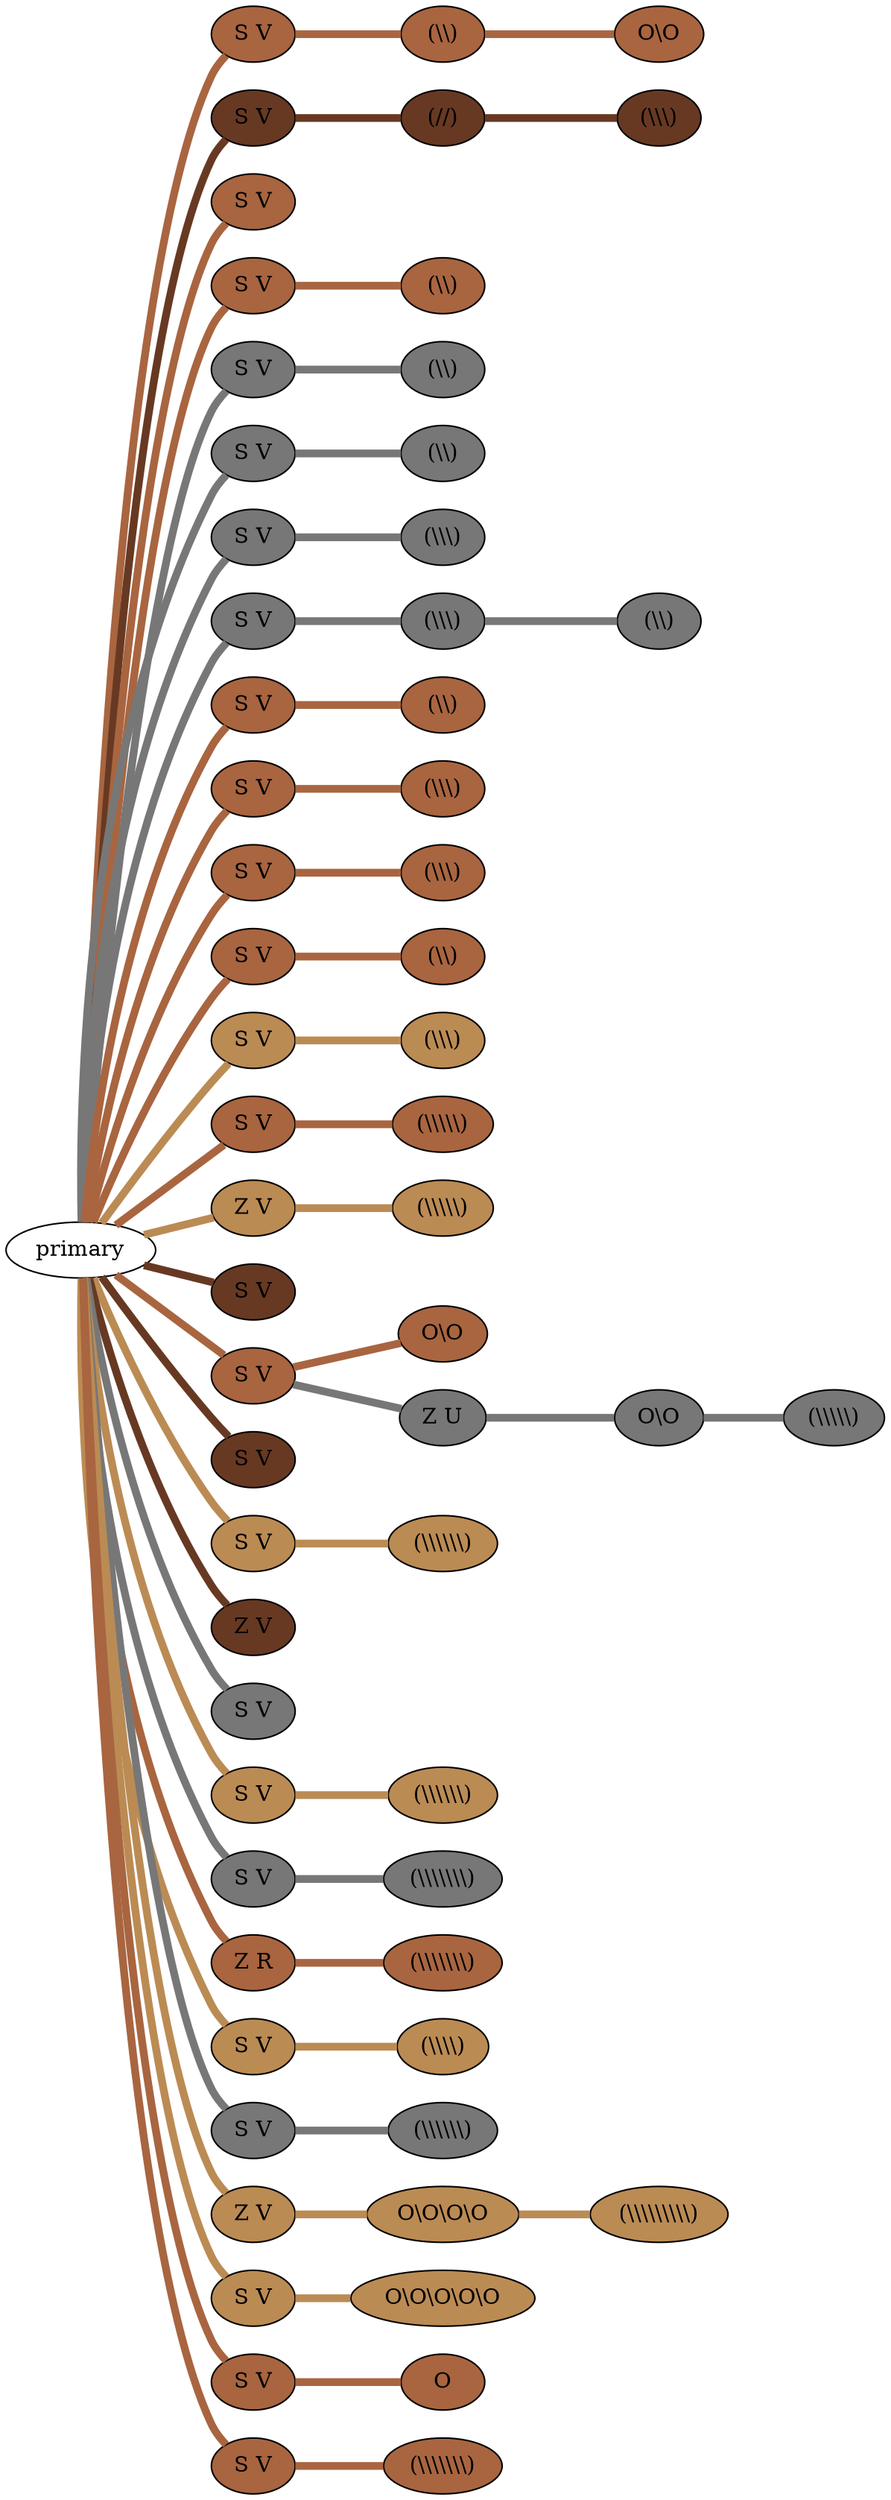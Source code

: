 graph {
 graph [rankdir=LR]
"1" [qtype="pendant_node", pendant_colors="#A86540", pendant_ply="S", pendant_attach="V", pendant_length="25", label="S V", style=filled, fillcolor="#A86540"]
"primary" -- "1" [qtype="pendant_link",penwidth=5,color="#A86540"]
"1:0" [qtype="knot_node", knot_value="2", knot_type="L", knot_position="10.0", knot_spin="Z", label="(\\\\)", style=filled, fillcolor="#A86540"]
"1" -- "1:0" [qtype="knot_link",penwidth=5,color="#A86540"]
"1:1" [qtype="knot_node", knot_value="2", knot_type="S", knot_position="15.5", knot_spin="Z", label="O\\O", style=filled, fillcolor="#A86540"]
"1:0" -- "1:1" [qtype="knot_link",penwidth=5,color="#A86540"]
"2" [qtype="pendant_node", pendant_colors="#673923", pendant_ply="S", pendant_attach="V", pendant_length="24", label="S V", style=filled, fillcolor="#673923"]
"primary" -- "2" [qtype="pendant_link",penwidth=5,color="#673923"]
"2:0" [qtype="knot_node", knot_value="2", knot_type="L", knot_position="8.5", knot_spin="S", label="(//)", style=filled, fillcolor="#673923"]
"2" -- "2:0" [qtype="knot_link",penwidth=5,color="#673923"]
"2:1" [qtype="knot_node", knot_value="3", knot_type="L", knot_position="14.0", knot_spin="Z", label="(\\\\\\)", style=filled, fillcolor="#673923"]
"2:0" -- "2:1" [qtype="knot_link",penwidth=5,color="#673923"]
"3" [qtype="pendant_node", pendant_colors="#A86540", pendant_ply="S", pendant_attach="V", pendant_length="28", label="S V", style=filled, fillcolor="#A86540"]
"primary" -- "3" [qtype="pendant_link",penwidth=5,color="#A86540"]
"4" [qtype="pendant_node", pendant_colors="#A86540", pendant_ply="S", pendant_attach="V", pendant_length="26", label="S V", style=filled, fillcolor="#A86540"]
"primary" -- "4" [qtype="pendant_link",penwidth=5,color="#A86540"]
"4:0" [qtype="knot_node", knot_value="2", knot_type="L", knot_position="9.0", knot_spin="Z", label="(\\\\)", style=filled, fillcolor="#A86540"]
"4" -- "4:0" [qtype="knot_link",penwidth=5,color="#A86540"]
"5" [qtype="pendant_node", pendant_colors="#777777", pendant_ply="S", pendant_attach="V", pendant_length="22", label="S V", style=filled, fillcolor="#777777"]
"primary" -- "5" [qtype="pendant_link",penwidth=5,color="#777777"]
"5:0" [qtype="knot_node", knot_value="2", knot_type="L", knot_position="8.0", knot_spin="Z", label="(\\\\)", style=filled, fillcolor="#777777"]
"5" -- "5:0" [qtype="knot_link",penwidth=5,color="#777777"]
"6" [qtype="pendant_node", pendant_colors="#777777", pendant_ply="S", pendant_attach="V", pendant_length="22", label="S V", style=filled, fillcolor="#777777"]
"primary" -- "6" [qtype="pendant_link",penwidth=5,color="#777777"]
"6:0" [qtype="knot_node", knot_value="2", knot_type="L", knot_position="8.5", knot_spin="Z", label="(\\\\)", style=filled, fillcolor="#777777"]
"6" -- "6:0" [qtype="knot_link",penwidth=5,color="#777777"]
"7" [qtype="pendant_node", pendant_colors="#777777", pendant_ply="S", pendant_attach="V", pendant_length="22", label="S V", style=filled, fillcolor="#777777"]
"primary" -- "7" [qtype="pendant_link",penwidth=5,color="#777777"]
"7:0" [qtype="knot_node", knot_value="3", knot_type="L", knot_position="9.5", knot_spin="Z", label="(\\\\\\)", style=filled, fillcolor="#777777"]
"7" -- "7:0" [qtype="knot_link",penwidth=5,color="#777777"]
"8" [qtype="pendant_node", pendant_colors="#777777", pendant_ply="S", pendant_attach="V", pendant_length="21", label="S V", style=filled, fillcolor="#777777"]
"primary" -- "8" [qtype="pendant_link",penwidth=5,color="#777777"]
"8:0" [qtype="knot_node", knot_value="3", knot_type="L", knot_position="8.5", knot_spin="Z", label="(\\\\\\)", style=filled, fillcolor="#777777"]
"8" -- "8:0" [qtype="knot_link",penwidth=5,color="#777777"]
"8:1" [qtype="knot_node", knot_value="2", knot_type="L", knot_position="11.0", knot_spin="Z", label="(\\\\)", style=filled, fillcolor="#777777"]
"8:0" -- "8:1" [qtype="knot_link",penwidth=5,color="#777777"]
"9" [qtype="pendant_node", pendant_colors="#A86540", pendant_ply="S", pendant_attach="V", pendant_length="23", label="S V", style=filled, fillcolor="#A86540"]
"primary" -- "9" [qtype="pendant_link",penwidth=5,color="#A86540"]
"9:0" [qtype="knot_node", knot_value="2", knot_type="L", knot_position="9.0", knot_spin="Z", label="(\\\\)", style=filled, fillcolor="#A86540"]
"9" -- "9:0" [qtype="knot_link",penwidth=5,color="#A86540"]
"10" [qtype="pendant_node", pendant_colors="#A86540", pendant_ply="S", pendant_attach="V", pendant_length="10", label="S V", style=filled, fillcolor="#A86540"]
"primary" -- "10" [qtype="pendant_link",penwidth=5,color="#A86540"]
"10:0" [qtype="knot_node", knot_value="3", knot_type="L", knot_position="7.0", knot_spin="Z", label="(\\\\\\)", style=filled, fillcolor="#A86540"]
"10" -- "10:0" [qtype="knot_link",penwidth=5,color="#A86540"]
"11" [qtype="pendant_node", pendant_colors="#A86540", pendant_ply="S", pendant_attach="V", pendant_length="20", label="S V", style=filled, fillcolor="#A86540"]
"primary" -- "11" [qtype="pendant_link",penwidth=5,color="#A86540"]
"11:0" [qtype="knot_node", knot_value="3", knot_type="L", knot_position="9.0", knot_spin="Z", label="(\\\\\\)", style=filled, fillcolor="#A86540"]
"11" -- "11:0" [qtype="knot_link",penwidth=5,color="#A86540"]
"12" [qtype="pendant_node", pendant_colors="#A86540", pendant_ply="S", pendant_attach="V", pendant_length="23", label="S V", style=filled, fillcolor="#A86540"]
"primary" -- "12" [qtype="pendant_link",penwidth=5,color="#A86540"]
"12:0" [qtype="knot_node", knot_value="2", knot_type="L", knot_position="8.0", knot_spin="Z", label="(\\\\)", style=filled, fillcolor="#A86540"]
"12" -- "12:0" [qtype="knot_link",penwidth=5,color="#A86540"]
"13" [qtype="pendant_node", pendant_colors="#BB8B54", pendant_ply="S", pendant_attach="V", pendant_length="26", label="S V", style=filled, fillcolor="#BB8B54"]
"primary" -- "13" [qtype="pendant_link",penwidth=5,color="#BB8B54"]
"13:0" [qtype="knot_node", knot_value="3", knot_type="L", knot_position="8.0", knot_spin="Z", label="(\\\\\\)", style=filled, fillcolor="#BB8B54"]
"13" -- "13:0" [qtype="knot_link",penwidth=5,color="#BB8B54"]
"14" [qtype="pendant_node", pendant_colors="#A86540", pendant_ply="S", pendant_attach="V", pendant_length="24", label="S V", style=filled, fillcolor="#A86540"]
"primary" -- "14" [qtype="pendant_link",penwidth=5,color="#A86540"]
"14:0" [qtype="knot_node", knot_value="5", knot_type="L", knot_position="8.5", knot_spin="Z", label="(\\\\\\\\\\)", style=filled, fillcolor="#A86540"]
"14" -- "14:0" [qtype="knot_link",penwidth=5,color="#A86540"]
"15" [qtype="pendant_node", pendant_colors="#BB8B54", pendant_ply="Z", pendant_attach="V", pendant_length="31", label="Z V", style=filled, fillcolor="#BB8B54"]
"primary" -- "15" [qtype="pendant_link",penwidth=5,color="#BB8B54"]
"15:0" [qtype="knot_node", knot_value="5", knot_type="L", knot_position="10.0", knot_spin="Z", label="(\\\\\\\\\\)", style=filled, fillcolor="#BB8B54"]
"15" -- "15:0" [qtype="knot_link",penwidth=5,color="#BB8B54"]
"16" [qtype="pendant_node", pendant_colors="#673923", pendant_ply="S", pendant_attach="V", pendant_length="7", label="S V", style=filled, fillcolor="#673923"]
"primary" -- "16" [qtype="pendant_link",penwidth=5,color="#673923"]
"17" [qtype="pendant_node", pendant_colors="#A86540", pendant_ply="S", pendant_attach="V", pendant_length="11", label="S V", style=filled, fillcolor="#A86540"]
"primary" -- "17" [qtype="pendant_link",penwidth=5,color="#A86540"]
"17:0" [qtype="knot_node", knot_value="2", knot_type="S", knot_position="2.0", knot_spin="Z", label="O\\O", style=filled, fillcolor="#A86540"]
"17" -- "17:0" [qtype="knot_link",penwidth=5,color="#A86540"]
"17s1" [qtype="pendant_node", pendant_colors="#777777", pendant_ply="Z", pendant_attach="U", pendant_length="7", label="Z U", style=filled, fillcolor="#777777"]
"17" -- "17s1" [qtype="pendant_link",penwidth=5,color="#777777"]
"17s1:0" [qtype="knot_node", knot_value="2", knot_type="S", knot_position="1.5", knot_spin="Z", label="O\\O", style=filled, fillcolor="#777777"]
"17s1" -- "17s1:0" [qtype="knot_link",penwidth=5,color="#777777"]
"17s1:1" [qtype="knot_node", knot_value="5", knot_type="L", knot_position="5.5", knot_spin="Z", label="(\\\\\\\\\\)", style=filled, fillcolor="#777777"]
"17s1:0" -- "17s1:1" [qtype="knot_link",penwidth=5,color="#777777"]
"18" [qtype="pendant_node", pendant_colors="#673923", pendant_ply="S", pendant_attach="V", pendant_length="6", label="S V", style=filled, fillcolor="#673923"]
"primary" -- "18" [qtype="pendant_link",penwidth=5,color="#673923"]
"19" [qtype="pendant_node", pendant_colors="#BB8B54", pendant_ply="S", pendant_attach="V", pendant_length="10", label="S V", style=filled, fillcolor="#BB8B54"]
"primary" -- "19" [qtype="pendant_link",penwidth=5,color="#BB8B54"]
"19:0" [qtype="knot_node", knot_value="6", knot_type="L", knot_position="9.0", knot_spin="Z", label="(\\\\\\\\\\\\)", style=filled, fillcolor="#BB8B54"]
"19" -- "19:0" [qtype="knot_link",penwidth=5,color="#BB8B54"]
"20" [qtype="pendant_node", pendant_colors="#673923", pendant_ply="Z", pendant_attach="V", pendant_length="10", label="Z V", style=filled, fillcolor="#673923"]
"primary" -- "20" [qtype="pendant_link",penwidth=5,color="#673923"]
"21" [qtype="pendant_node", pendant_colors="#777777", pendant_ply="S", pendant_attach="V", pendant_length="9", label="S V", style=filled, fillcolor="#777777"]
"primary" -- "21" [qtype="pendant_link",penwidth=5,color="#777777"]
"22" [qtype="pendant_node", pendant_colors="#BB8B54", pendant_ply="S", pendant_attach="V", pendant_length="11", label="S V", style=filled, fillcolor="#BB8B54"]
"primary" -- "22" [qtype="pendant_link",penwidth=5,color="#BB8B54"]
"22:0" [qtype="knot_node", knot_value="6", knot_type="L", knot_position="10.0", knot_spin="Z", label="(\\\\\\\\\\\\)", style=filled, fillcolor="#BB8B54"]
"22" -- "22:0" [qtype="knot_link",penwidth=5,color="#BB8B54"]
"23" [qtype="pendant_node", pendant_colors="#777777", pendant_ply="S", pendant_attach="V", pendant_length="14", label="S V", style=filled, fillcolor="#777777"]
"primary" -- "23" [qtype="pendant_link",penwidth=5,color="#777777"]
"23:0" [qtype="knot_node", knot_value="7", knot_type="L", knot_position="12.0", knot_spin="Z", label="(\\\\\\\\\\\\\\)", style=filled, fillcolor="#777777"]
"23" -- "23:0" [qtype="knot_link",penwidth=5,color="#777777"]
"24" [qtype="pendant_node", pendant_colors="#A86540", pendant_ply="Z", pendant_attach="R", pendant_length="18", label="Z R", style=filled, fillcolor="#A86540"]
"primary" -- "24" [qtype="pendant_link",penwidth=5,color="#A86540"]
"24:0" [qtype="knot_node", knot_value="7", knot_type="L", knot_position="9.0", knot_spin="Z", label="(\\\\\\\\\\\\\\)", style=filled, fillcolor="#A86540"]
"24" -- "24:0" [qtype="knot_link",penwidth=5,color="#A86540"]
"25" [qtype="pendant_node", pendant_colors="#BB8B54", pendant_ply="S", pendant_attach="V", pendant_length="44", label="S V", style=filled, fillcolor="#BB8B54"]
"primary" -- "25" [qtype="pendant_link",penwidth=5,color="#BB8B54"]
"25:0" [qtype="knot_node", knot_value="4", knot_type="L", knot_position="12.5", knot_spin="Z", label="(\\\\\\\\)", style=filled, fillcolor="#BB8B54"]
"25" -- "25:0" [qtype="knot_link",penwidth=5,color="#BB8B54"]
"26" [qtype="pendant_node", pendant_colors="#777777", pendant_ply="S", pendant_attach="V", pendant_length="40", label="S V", style=filled, fillcolor="#777777"]
"primary" -- "26" [qtype="pendant_link",penwidth=5,color="#777777"]
"26:0" [qtype="knot_node", knot_value="6", knot_type="L", knot_position="12.5", knot_spin="Z", label="(\\\\\\\\\\\\)", style=filled, fillcolor="#777777"]
"26" -- "26:0" [qtype="knot_link",penwidth=5,color="#777777"]
"27" [qtype="pendant_node", pendant_colors="#BB8B54", pendant_ply="Z", pendant_attach="V", pendant_length="18", label="Z V", style=filled, fillcolor="#BB8B54"]
"primary" -- "27" [qtype="pendant_link",penwidth=5,color="#BB8B54"]
"27:0" [qtype="knot_node", knot_value="4", knot_type="S", knot_position="6.5", knot_spin="Z", label="O\\O\\O\\O", style=filled, fillcolor="#BB8B54"]
"27" -- "27:0" [qtype="knot_link",penwidth=5,color="#BB8B54"]
"27:1" [qtype="knot_node", knot_value="9", knot_type="L", knot_position="13.0", knot_spin="Z", label="(\\\\\\\\\\\\\\\\\\)", style=filled, fillcolor="#BB8B54"]
"27:0" -- "27:1" [qtype="knot_link",penwidth=5,color="#BB8B54"]
"28" [qtype="pendant_node", pendant_colors="#BB8B54", pendant_ply="S", pendant_attach="V", pendant_length="19", label="S V", style=filled, fillcolor="#BB8B54"]
"primary" -- "28" [qtype="pendant_link",penwidth=5,color="#BB8B54"]
"28:0" [qtype="knot_node", knot_value="5", knot_type="S", knot_position="5.5", knot_spin="Z", label="O\\O\\O\\O\\O", style=filled, fillcolor="#BB8B54"]
"28" -- "28:0" [qtype="knot_link",penwidth=5,color="#BB8B54"]
"29" [qtype="pendant_node", pendant_colors="#A86540,#777777", pendant_ply="S", pendant_attach="V", pendant_length="23", label="S V", style=filled, fillcolor="#A86540"]
"primary" -- "29" [qtype="pendant_link",penwidth=5,color="#A86540"]
"29:0" [qtype="knot_node", knot_value="1", knot_type="S", knot_position="6.5", knot_spin="Z", label="O", style=filled, fillcolor="#A86540"]
"29" -- "29:0" [qtype="knot_link",penwidth=5,color="#A86540"]
"30" [qtype="pendant_node", pendant_colors="#A86540", pendant_ply="S", pendant_attach="V", pendant_length="20", label="S V", style=filled, fillcolor="#A86540"]
"primary" -- "30" [qtype="pendant_link",penwidth=5,color="#A86540"]
"30:0" [qtype="knot_node", knot_value="7", knot_type="L", knot_position="10.5", knot_spin="Z", label="(\\\\\\\\\\\\\\)", style=filled, fillcolor="#A86540"]
"30" -- "30:0" [qtype="knot_link",penwidth=5,color="#A86540"]
}
